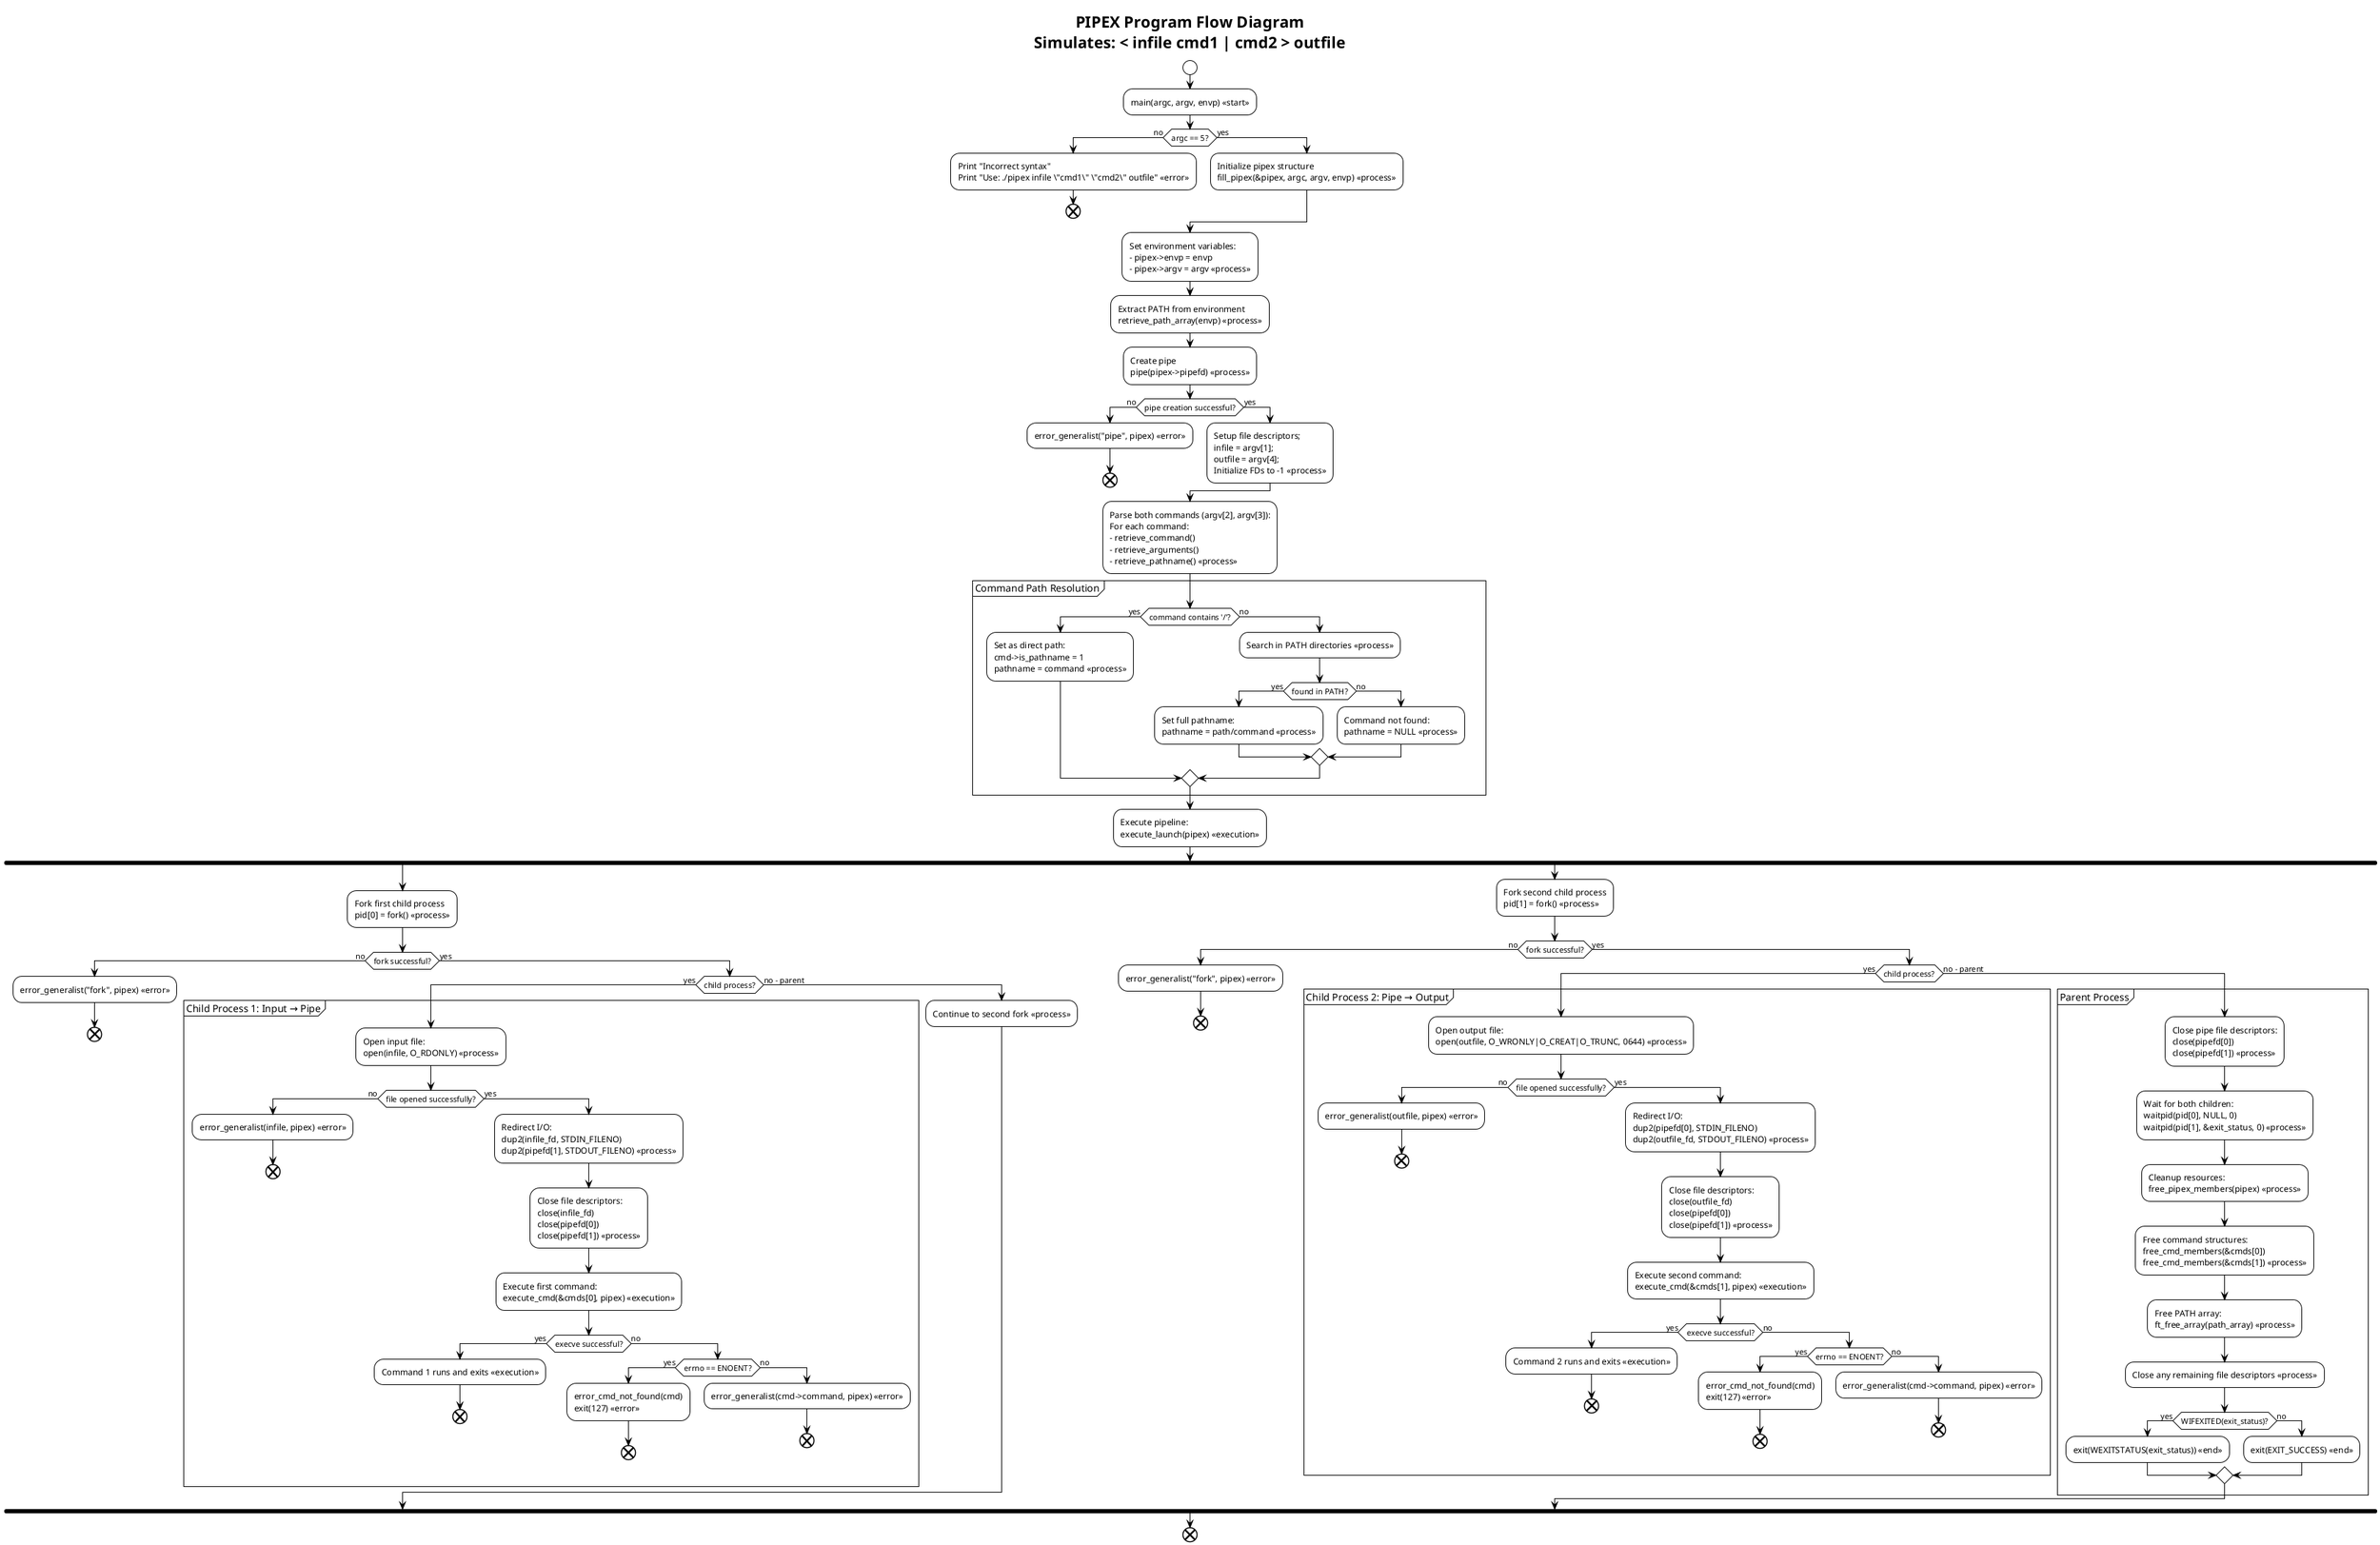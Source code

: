 @startuml
!theme plain
skinparam backgroundColor #FFFFFF
skinparam monochrome false
skinparam shadowing false

' Define colors for different types of nodes
skinparam activity {
    BackgroundColor<<start>> #90EE90
    BorderColor<<start>> #2E8B57
    BackgroundColor<<end>> #FFB6C1
    BorderColor<<end>> #DC143C
    BackgroundColor<<process>> #ADD8E6
    BorderColor<<process>> #4682B4
    BackgroundColor<<decision>> #FFE4B5
    BorderColor<<decision>> #DEB887
    BackgroundColor<<error>> #FFB6C1
    BorderColor<<error>> #DC143C
    BackgroundColor<<execution>> #DDA0DD
    BorderColor<<execution>> #9370DB
}

title **PIPEX Program Flow Diagram**\n**Simulates: < infile cmd1 | cmd2 > outfile**

start
:main(argc, argv, envp) <<start>>;

if (argc == 5?) then (no)
    :Print "Incorrect syntax"
    Print "Use: ./pipex infile \"cmd1\" \"cmd2\" outfile" <<error>>;
    end
else (yes)
    :Initialize pipex structure
    fill_pipex(&pipex, argc, argv, envp) <<process>>;
endif

:Set environment variables:
- pipex->envp = envp
- pipex->argv = argv <<process>>;

:Extract PATH from environment
retrieve_path_array(envp) <<process>>;

:Create pipe
pipe(pipex->pipefd) <<process>>;

if (pipe creation successful?) then (no)
    :error_generalist("pipe", pipex) <<error>>;
    end
else (yes)
    :Setup file descriptors;\ninfile = argv[1];\noutfile = argv[4];\nInitialize FDs to -1 <<process>>;
endif

:Parse both commands (argv[2], argv[3]):
For each command:
- retrieve_command()
- retrieve_arguments()
- retrieve_pathname() <<process>>;

partition "Command Path Resolution" {
    if (command contains '/'?) then (yes)
        :Set as direct path:
        cmd->is_pathname = 1
        pathname = command <<process>>;
    else (no)
        :Search in PATH directories <<process>>;
        if (found in PATH?) then (yes)
            :Set full pathname:
            pathname = path/command <<process>>;
        else (no)
            :Command not found:
            pathname = NULL <<process>>;
        endif
    endif
}

:Execute pipeline:
execute_launch(pipex) <<execution>>;

fork
    :Fork first child process
    pid[0] = fork() <<process>>;
    
    if (fork successful?) then (no)
        :error_generalist("fork", pipex) <<error>>;
        end
    else (yes)
        if (child process?) then (yes)
            partition "Child Process 1: Input → Pipe" {
                :Open input file:
                open(infile, O_RDONLY) <<process>>;
                
                if (file opened successfully?) then (no)
                    :error_generalist(infile, pipex) <<error>>;
                    end
                else (yes)
                    :Redirect I/O:
                    dup2(infile_fd, STDIN_FILENO)
                    dup2(pipefd[1], STDOUT_FILENO) <<process>>;
                    
                    :Close file descriptors:
                    close(infile_fd)
                    close(pipefd[0])
                    close(pipefd[1]) <<process>>;
                    
                    :Execute first command:
                    execute_cmd(&cmds[0], pipex) <<execution>>;
                    
                    if (execve successful?) then (yes)
                        :Command 1 runs and exits <<execution>>;
                        end
                    else (no)
                        if (errno == ENOENT?) then (yes)
                            :error_cmd_not_found(cmd)
                            exit(127) <<error>>;
                            end
                        else (no)
                            :error_generalist(cmd->command, pipex) <<error>>;
                            end
                        endif
                    endif
                endif
            }
        else (no - parent)
            :Continue to second fork <<process>>;
        endif
    endif
fork again
    :Fork second child process
    pid[1] = fork() <<process>>;
    
    if (fork successful?) then (no)
        :error_generalist("fork", pipex) <<error>>;
        end
    else (yes)
        if (child process?) then (yes)
            partition "Child Process 2: Pipe → Output" {
                :Open output file:
                open(outfile, O_WRONLY|O_CREAT|O_TRUNC, 0644) <<process>>;
                
                if (file opened successfully?) then (no)
                    :error_generalist(outfile, pipex) <<error>>;
                    end
                else (yes)
                    :Redirect I/O:
                    dup2(pipefd[0], STDIN_FILENO)
                    dup2(outfile_fd, STDOUT_FILENO) <<process>>;
                    
                    :Close file descriptors:
                    close(outfile_fd)
                    close(pipefd[0])
                    close(pipefd[1]) <<process>>;
                    
                    :Execute second command:
                    execute_cmd(&cmds[1], pipex) <<execution>>;
                    
                    if (execve successful?) then (yes)
                        :Command 2 runs and exits <<execution>>;
                        end
                    else (no)
                        if (errno == ENOENT?) then (yes)
                            :error_cmd_not_found(cmd)
                            exit(127) <<error>>;
                            end
                        else (no)
                            :error_generalist(cmd->command, pipex) <<error>>;
                            end
                        endif
                    endif
                endif
            }
        else (no - parent)
            partition "Parent Process" {
                :Close pipe file descriptors:
                close(pipefd[0])
                close(pipefd[1]) <<process>>;
                
                :Wait for both children:
                waitpid(pid[0], NULL, 0)
                waitpid(pid[1], &exit_status, 0) <<process>>;
                
                :Cleanup resources:
                free_pipex_members(pipex) <<process>>;
                
                :Free command structures:
                free_cmd_members(&cmds[0])
                free_cmd_members(&cmds[1]) <<process>>;
                
                :Free PATH array:
                ft_free_array(path_array) <<process>>;
                
                :Close any remaining file descriptors <<process>>;
                
                if (WIFEXITED(exit_status)?) then (yes)
                    :exit(WEXITSTATUS(exit_status)) <<end>>;
                else (no)
                    :exit(EXIT_SUCCESS) <<end>>;
                endif
            }
        endif
    endif
end fork

end

@enduml
